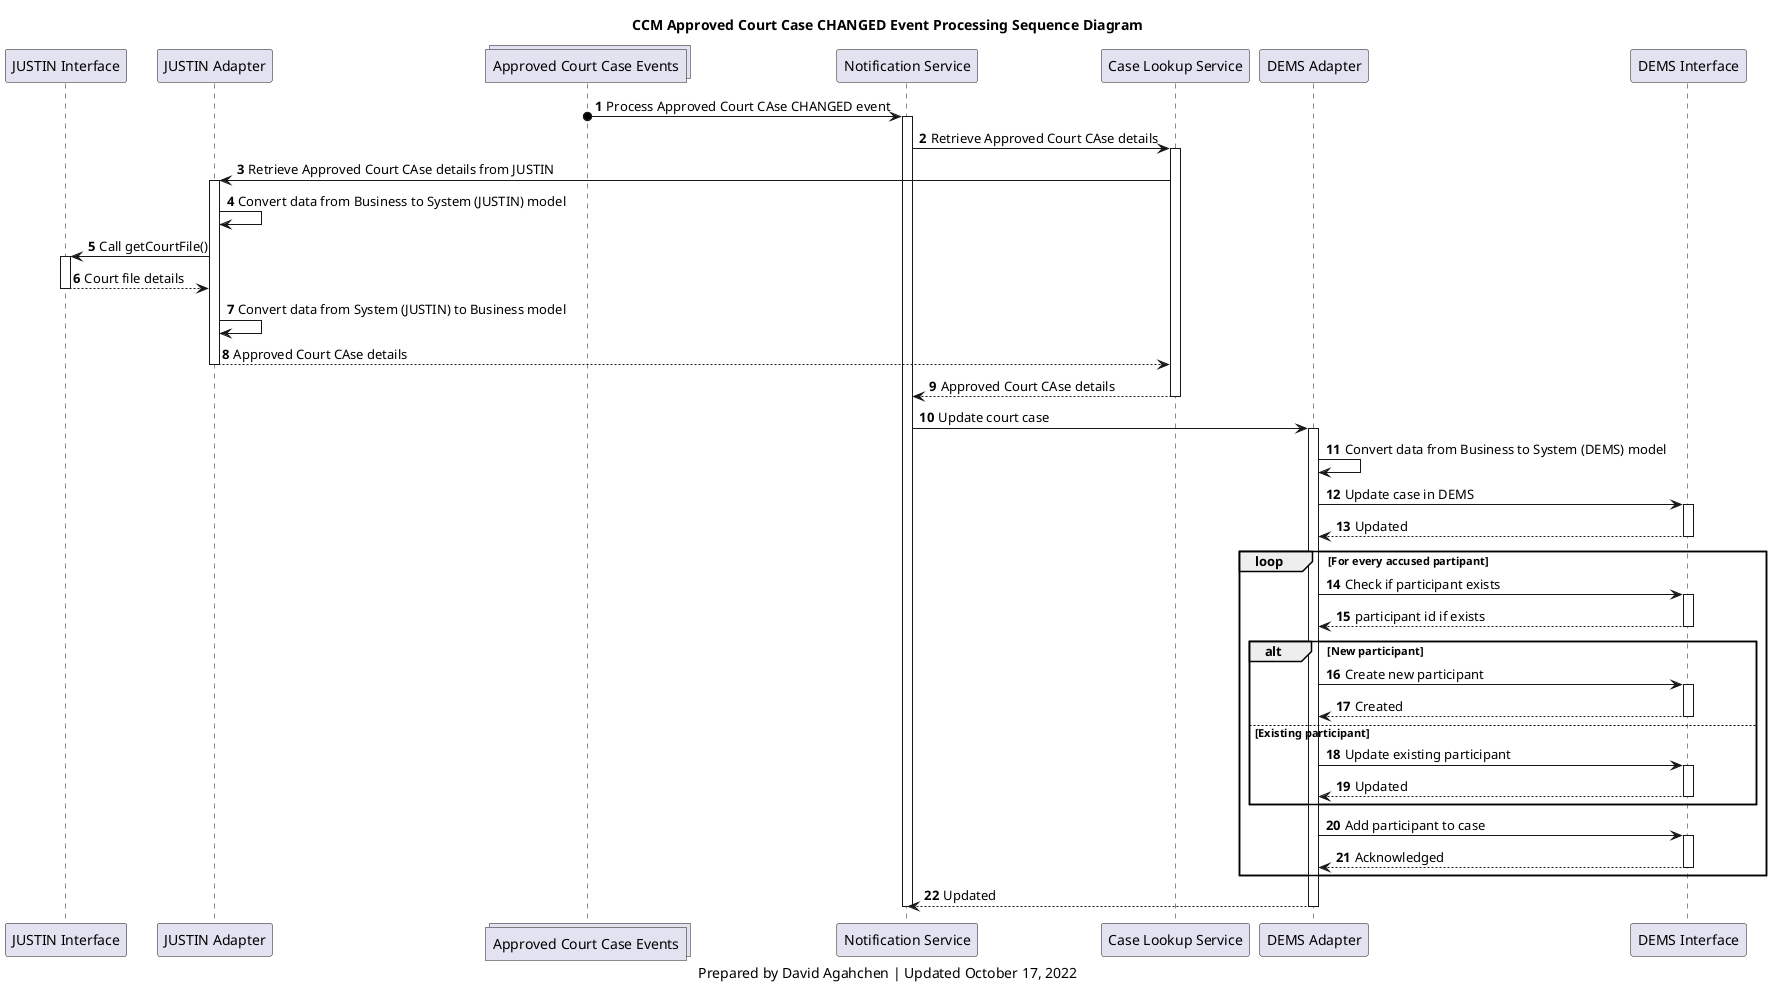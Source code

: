 @startuml
'hide footbox
participant j_interface as "JUSTIN Interface"
participant j_adapter as "JUSTIN Adapter"
collections approved_court_case_topic as "Approved Court Case Events"
participant notification_service as "Notification Service"
participant lookup_service as "Case Lookup Service"
participant d_adapter as "DEMS Adapter"
participant d_interface as "DEMS Interface"

title
CCM Approved Court Case CHANGED Event Processing Sequence Diagram
end title

autonumber

approved_court_case_topic o-> notification_service: Process Approved Court CAse CHANGED event
activate notification_service

notification_service -> lookup_service: Retrieve Approved Court CAse details
activate lookup_service
lookup_service -> j_adapter: Retrieve Approved Court CAse details from JUSTIN

activate j_adapter
j_adapter -> j_adapter: Convert data from Business to System (JUSTIN) model
j_adapter -> j_interface: Call getCourtFile()
activate j_interface
j_interface --> j_adapter: Court file details
deactivate j_interface
j_adapter -> j_adapter: Convert data from System (JUSTIN) to Business model
j_adapter --> lookup_service: Approved Court CAse details
deactivate j_adapter

lookup_service --> notification_service: Approved Court CAse details
deactivate lookup_service

notification_service -> d_adapter: Update court case
activate d_adapter
d_adapter -> d_adapter: Convert data from Business to System (DEMS) model
d_adapter -> d_interface: Update case in DEMS
activate d_interface
d_interface --> d_adapter: Updated
deactivate d_interface

loop For every accused partipant
    d_adapter -> d_interface: Check if participant exists
    activate d_interface
    d_interface --> d_adapter: participant id if exists
    deactivate d_interface
    alt New participant
        d_adapter -> d_interface: Create new participant
        activate d_interface
        d_interface --> d_adapter: Created
        deactivate d_interface
    else Existing participant
        d_adapter -> d_interface: Update existing participant
        activate d_interface
        d_interface --> d_adapter: Updated
        deactivate d_interface
    end
    d_adapter -> d_interface: Add participant to case
    activate d_interface
    d_interface --> d_adapter: Acknowledged
    deactivate d_interface
end

d_adapter --> notification_service: Updated

deactivate d_adapter

deactivate notification_service

caption
Prepared by David Agahchen | Updated October 17, 2022
end caption
@enduml